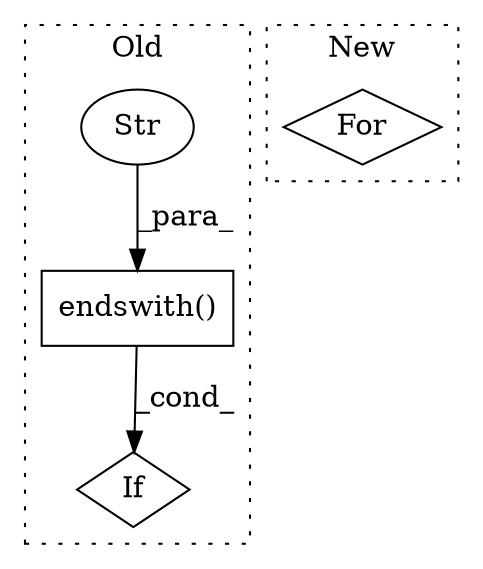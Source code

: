 digraph G {
subgraph cluster0 {
1 [label="endswith()" a="75" s="8745,8771" l="11,1" shape="box"];
3 [label="If" a="96" s="8709" l="3" shape="diamond"];
4 [label="Str" a="66" s="8756" l="15" shape="ellipse"];
label = "Old";
style="dotted";
}
subgraph cluster1 {
2 [label="For" a="107" s="7240,7266" l="4,14" shape="diamond"];
label = "New";
style="dotted";
}
1 -> 3 [label="_cond_"];
4 -> 1 [label="_para_"];
}